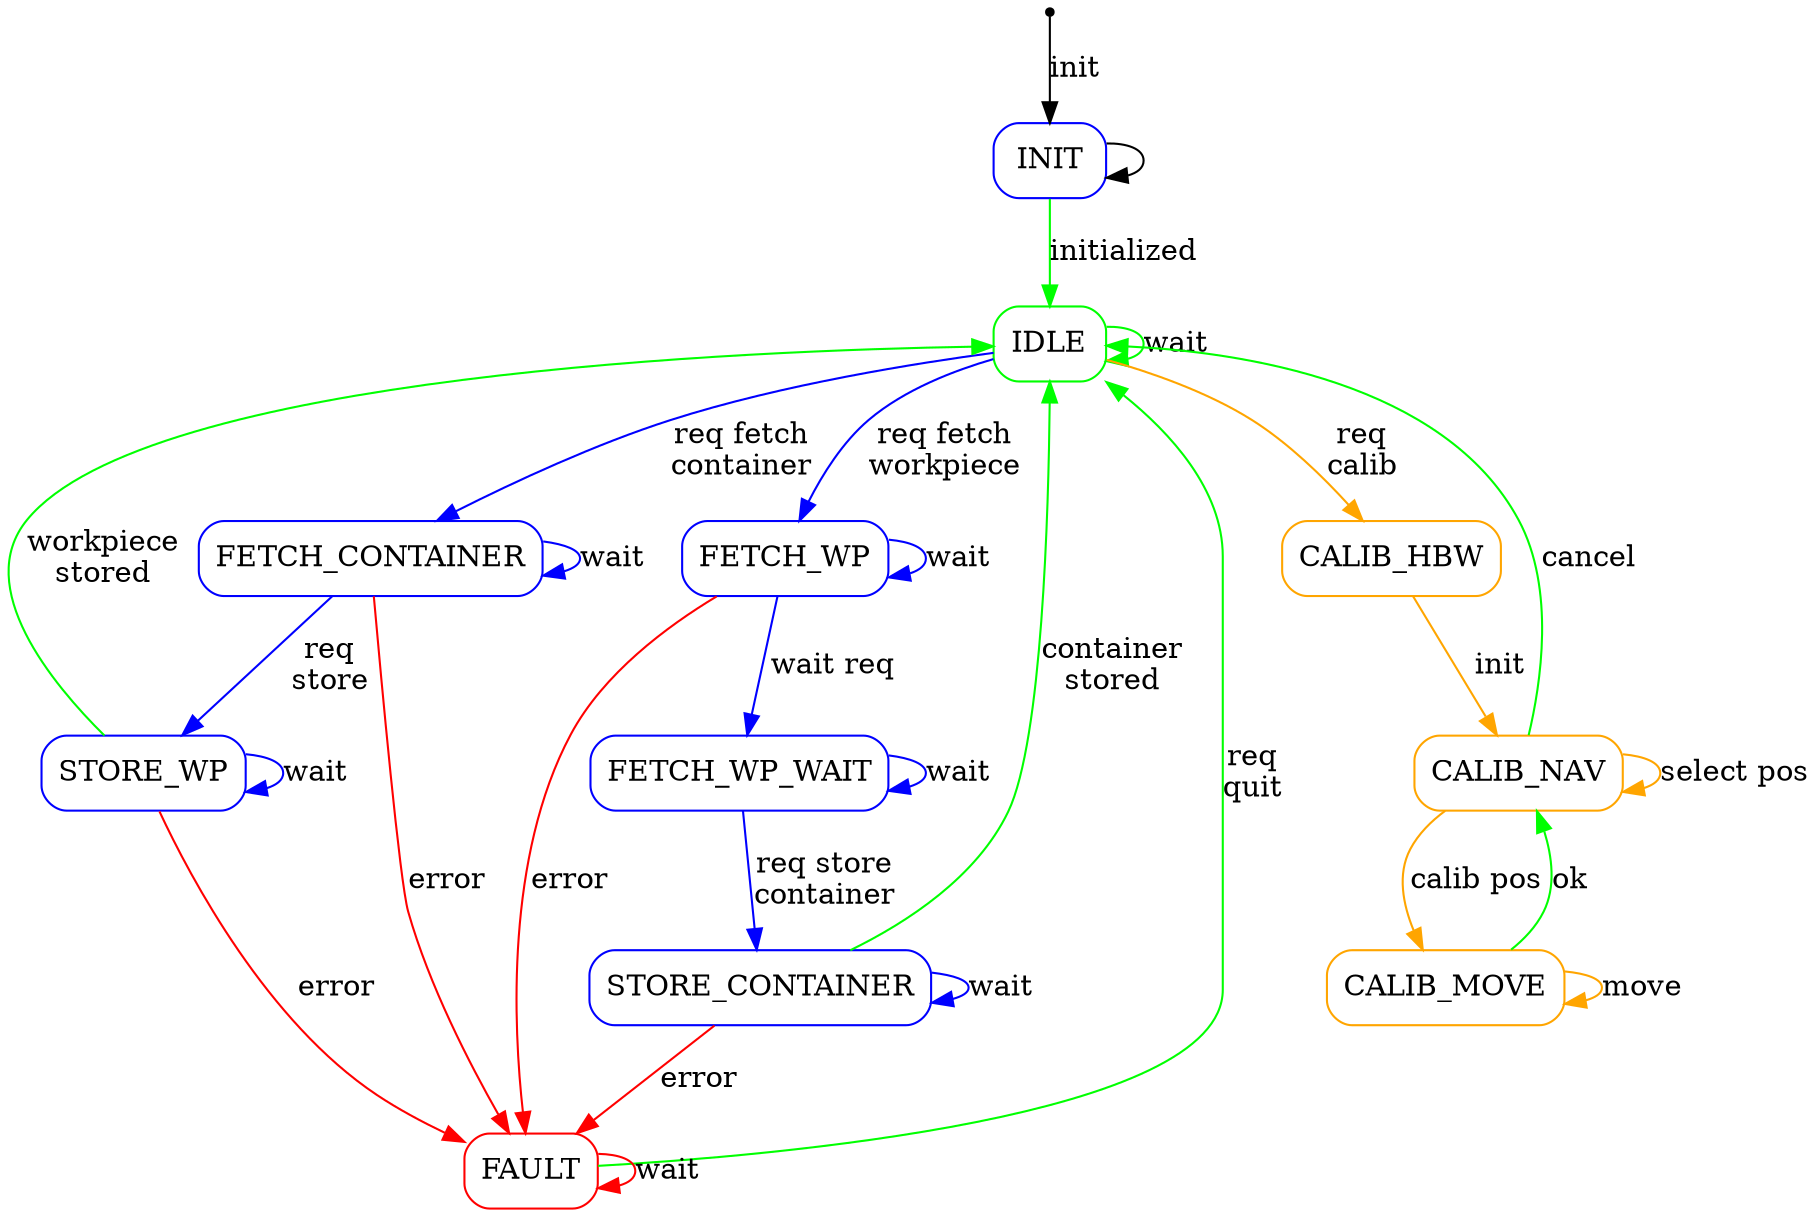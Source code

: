 digraph "generated by DocFsm" {
	node [shape = Mrecord];
	IDLE_0 [color = green, label = "IDLE"];
	FAULT_0 [color = red, label = "FAULT"];
	INIT_0 [color = blue, label = "INIT"];
	FETCH_CONTAINER_0 [color = blue, label = "FETCH_CONTAINER"];
	FETCH_WP_0 [color = blue, label = "FETCH_WP"];
	CALIB_HBW_0 [color = orange, label = "CALIB_HBW"];
	STORE_WP_0 [color = blue, label = "STORE_WP"];
	FETCH_WP_WAIT_0 [color = blue, label = "FETCH_WP_WAIT"];
	STORE_CONTAINER_0 [color = blue, label = "STORE_CONTAINER"];
	CALIB_NAV_0 [color = orange, label = "CALIB_NAV"];
	CALIB_MOVE_0 [color = orange, label = "CALIB_MOVE"];
	entry0_0 [shape = point, label = "entry0"];
	IDLE_0 -> FETCH_CONTAINER_0 [color = blue, label = "req fetch\ncontainer"];
	IDLE_0 -> FETCH_WP_0 [color = blue, label = "req fetch\nworkpiece"];
	IDLE_0 -> CALIB_HBW_0 [color = orange, label = "req\ncalib"];
	IDLE_0 -> IDLE_0 [color = green, label = "wait"];
	FAULT_0 -> IDLE_0 [color = green, label = "req\nquit"];
	FAULT_0 -> FAULT_0 [color = red, label = "wait"];
	INIT_0 -> INIT_0;
	INIT_0 -> IDLE_0 [color = green, label = "initialized"];
	FETCH_CONTAINER_0 -> STORE_WP_0 [color = blue, label = "req\nstore"];
	FETCH_CONTAINER_0 -> FAULT_0 [color = red, label = "error"];
	FETCH_CONTAINER_0 -> FETCH_CONTAINER_0 [color = blue, label = "wait"];
	FETCH_WP_0 -> FETCH_WP_WAIT_0 [color = blue, label = "wait req"];
	FETCH_WP_0 -> FAULT_0 [color = red, label = "error"];
	FETCH_WP_0 -> FETCH_WP_0 [color = blue, label = "wait"];
	CALIB_HBW_0 -> CALIB_NAV_0 [color = orange, label = "init"];
	STORE_WP_0 -> IDLE_0 [color = green, label = "workpiece\nstored"];
	STORE_WP_0 -> FAULT_0 [color = red, label = "error"];
	STORE_WP_0 -> STORE_WP_0 [color = blue, label = "wait"];
	FETCH_WP_WAIT_0 -> STORE_CONTAINER_0 [color = blue, label = "req store\ncontainer"];
	FETCH_WP_WAIT_0 -> FETCH_WP_WAIT_0 [color = blue, label = "wait"];
	STORE_CONTAINER_0 -> IDLE_0 [color = green, label = "container\nstored"];
	STORE_CONTAINER_0 -> FAULT_0 [color = red, label = "error"];
	STORE_CONTAINER_0 -> STORE_CONTAINER_0 [color = blue, label = "wait"];
	CALIB_NAV_0 -> IDLE_0 [color = green, label = "cancel"];
	CALIB_NAV_0 -> CALIB_MOVE_0 [color = orange, label = "calib pos"];
	CALIB_NAV_0 -> CALIB_NAV_0 [color = orange, label = "select pos"];
	CALIB_MOVE_0 -> CALIB_MOVE_0 [color = orange, label = "move"];
	CALIB_MOVE_0 -> CALIB_NAV_0 [color = green, label = "ok"];
	entry0_0 -> INIT_0 [color = black, label = "init"];
}

